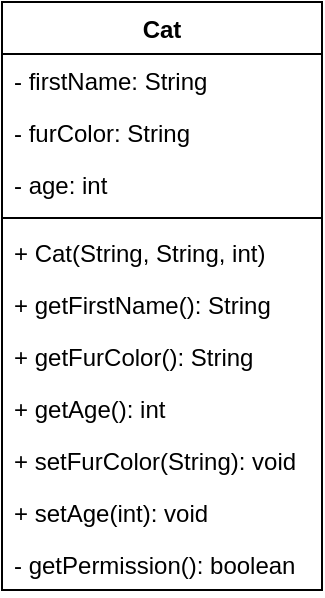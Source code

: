 <mxfile>
    <diagram id="9wYyI7e1seUCugQfKwfQ" name="Cat">
        <mxGraphModel dx="480" dy="619" grid="1" gridSize="10" guides="1" tooltips="1" connect="1" arrows="1" fold="1" page="1" pageScale="1" pageWidth="850" pageHeight="1100" math="0" shadow="0">
            <root>
                <mxCell id="0"/>
                <mxCell id="1" parent="0"/>
                <mxCell id="18" value="Cat" style="swimlane;fontStyle=1;align=center;verticalAlign=top;childLayout=stackLayout;horizontal=1;startSize=26;horizontalStack=0;resizeParent=1;resizeParentMax=0;resizeLast=0;collapsible=1;marginBottom=0;" vertex="1" parent="1">
                    <mxGeometry x="280" y="120" width="160" height="294" as="geometry">
                        <mxRectangle x="40" y="120" width="60" height="30" as="alternateBounds"/>
                    </mxGeometry>
                </mxCell>
                <mxCell id="23" value="- firstName: String" style="text;strokeColor=none;fillColor=none;align=left;verticalAlign=top;spacingLeft=4;spacingRight=4;overflow=hidden;rotatable=0;points=[[0,0.5],[1,0.5]];portConstraint=eastwest;" vertex="1" parent="18">
                    <mxGeometry y="26" width="160" height="26" as="geometry"/>
                </mxCell>
                <mxCell id="24" value="- furColor: String" style="text;strokeColor=none;fillColor=none;align=left;verticalAlign=top;spacingLeft=4;spacingRight=4;overflow=hidden;rotatable=0;points=[[0,0.5],[1,0.5]];portConstraint=eastwest;" vertex="1" parent="18">
                    <mxGeometry y="52" width="160" height="26" as="geometry"/>
                </mxCell>
                <mxCell id="19" value="- age: int" style="text;strokeColor=none;fillColor=none;align=left;verticalAlign=top;spacingLeft=4;spacingRight=4;overflow=hidden;rotatable=0;points=[[0,0.5],[1,0.5]];portConstraint=eastwest;" vertex="1" parent="18">
                    <mxGeometry y="78" width="160" height="26" as="geometry"/>
                </mxCell>
                <mxCell id="20" value="" style="line;strokeWidth=1;fillColor=none;align=left;verticalAlign=middle;spacingTop=-1;spacingLeft=3;spacingRight=3;rotatable=0;labelPosition=right;points=[];portConstraint=eastwest;strokeColor=inherit;" vertex="1" parent="18">
                    <mxGeometry y="104" width="160" height="8" as="geometry"/>
                </mxCell>
                <mxCell id="21" value="+ Cat(String, String, int)" style="text;strokeColor=none;fillColor=none;align=left;verticalAlign=top;spacingLeft=4;spacingRight=4;overflow=hidden;rotatable=0;points=[[0,0.5],[1,0.5]];portConstraint=eastwest;" vertex="1" parent="18">
                    <mxGeometry y="112" width="160" height="26" as="geometry"/>
                </mxCell>
                <mxCell id="25" value="+ getFirstName(): String" style="text;strokeColor=none;fillColor=none;align=left;verticalAlign=top;spacingLeft=4;spacingRight=4;overflow=hidden;rotatable=0;points=[[0,0.5],[1,0.5]];portConstraint=eastwest;" vertex="1" parent="18">
                    <mxGeometry y="138" width="160" height="26" as="geometry"/>
                </mxCell>
                <mxCell id="26" value="+ getFurColor(): String" style="text;strokeColor=none;fillColor=none;align=left;verticalAlign=top;spacingLeft=4;spacingRight=4;overflow=hidden;rotatable=0;points=[[0,0.5],[1,0.5]];portConstraint=eastwest;" vertex="1" parent="18">
                    <mxGeometry y="164" width="160" height="26" as="geometry"/>
                </mxCell>
                <mxCell id="27" value="+ getAge(): int" style="text;strokeColor=none;fillColor=none;align=left;verticalAlign=top;spacingLeft=4;spacingRight=4;overflow=hidden;rotatable=0;points=[[0,0.5],[1,0.5]];portConstraint=eastwest;" vertex="1" parent="18">
                    <mxGeometry y="190" width="160" height="26" as="geometry"/>
                </mxCell>
                <mxCell id="28" value="+ setFurColor(String): void" style="text;strokeColor=none;fillColor=none;align=left;verticalAlign=top;spacingLeft=4;spacingRight=4;overflow=hidden;rotatable=0;points=[[0,0.5],[1,0.5]];portConstraint=eastwest;" vertex="1" parent="18">
                    <mxGeometry y="216" width="160" height="26" as="geometry"/>
                </mxCell>
                <mxCell id="29" value="+ setAge(int): void" style="text;strokeColor=none;fillColor=none;align=left;verticalAlign=top;spacingLeft=4;spacingRight=4;overflow=hidden;rotatable=0;points=[[0,0.5],[1,0.5]];portConstraint=eastwest;" vertex="1" parent="18">
                    <mxGeometry y="242" width="160" height="26" as="geometry"/>
                </mxCell>
                <mxCell id="30" value="- getPermission(): boolean" style="text;strokeColor=none;fillColor=none;align=left;verticalAlign=top;spacingLeft=4;spacingRight=4;overflow=hidden;rotatable=0;points=[[0,0.5],[1,0.5]];portConstraint=eastwest;" vertex="1" parent="18">
                    <mxGeometry y="268" width="160" height="26" as="geometry"/>
                </mxCell>
            </root>
        </mxGraphModel>
    </diagram>
    <diagram name="App-Cat" id="wmcEbgyGcodSNuUfhM6N">
        <mxGraphModel dx="480" dy="619" grid="1" gridSize="10" guides="1" tooltips="1" connect="1" arrows="1" fold="1" page="1" pageScale="1" pageWidth="850" pageHeight="1100" math="0" shadow="0">
            <root>
                <mxCell id="Mvce1iphHakvmN95CUEy-0"/>
                <mxCell id="Mvce1iphHakvmN95CUEy-1" parent="Mvce1iphHakvmN95CUEy-0"/>
                <mxCell id="Mvce1iphHakvmN95CUEy-2" value="App" style="swimlane;fontStyle=1;align=center;verticalAlign=top;childLayout=stackLayout;horizontal=1;startSize=26;horizontalStack=0;resizeParent=1;resizeParentMax=0;resizeLast=0;collapsible=1;marginBottom=0;" vertex="1" parent="Mvce1iphHakvmN95CUEy-1">
                    <mxGeometry x="40" y="120" width="160" height="86" as="geometry"/>
                </mxCell>
                <mxCell id="Mvce1iphHakvmN95CUEy-3" value="" style="line;strokeWidth=1;fillColor=none;align=left;verticalAlign=middle;spacingTop=-1;spacingLeft=3;spacingRight=3;rotatable=0;labelPosition=right;points=[];portConstraint=eastwest;strokeColor=inherit;" vertex="1" parent="Mvce1iphHakvmN95CUEy-2">
                    <mxGeometry y="26" width="160" height="8" as="geometry"/>
                </mxCell>
                <mxCell id="Mvce1iphHakvmN95CUEy-4" value="+ main(String[]): void" style="text;strokeColor=none;fillColor=none;align=left;verticalAlign=top;spacingLeft=4;spacingRight=4;overflow=hidden;rotatable=0;points=[[0,0.5],[1,0.5]];portConstraint=eastwest;fontStyle=4" vertex="1" parent="Mvce1iphHakvmN95CUEy-2">
                    <mxGeometry y="34" width="160" height="26" as="geometry"/>
                </mxCell>
                <mxCell id="kD_lHwiuDrnmte_ve1JS-0" value="- output(String): void" style="text;strokeColor=none;fillColor=none;align=left;verticalAlign=top;spacingLeft=4;spacingRight=4;overflow=hidden;rotatable=0;points=[[0,0.5],[1,0.5]];portConstraint=eastwest;fontStyle=4" vertex="1" parent="Mvce1iphHakvmN95CUEy-2">
                    <mxGeometry y="60" width="160" height="26" as="geometry"/>
                </mxCell>
                <mxCell id="Mvce1iphHakvmN95CUEy-5" value="Cat" style="swimlane;fontStyle=1;align=center;verticalAlign=top;childLayout=stackLayout;horizontal=1;startSize=26;horizontalStack=0;resizeParent=1;resizeParentMax=0;resizeLast=0;collapsible=1;marginBottom=0;" vertex="1" parent="Mvce1iphHakvmN95CUEy-1">
                    <mxGeometry x="280" y="120" width="160" height="294" as="geometry">
                        <mxRectangle x="40" y="120" width="60" height="30" as="alternateBounds"/>
                    </mxGeometry>
                </mxCell>
                <mxCell id="Mvce1iphHakvmN95CUEy-6" value="- firstName: String" style="text;strokeColor=none;fillColor=none;align=left;verticalAlign=top;spacingLeft=4;spacingRight=4;overflow=hidden;rotatable=0;points=[[0,0.5],[1,0.5]];portConstraint=eastwest;" vertex="1" parent="Mvce1iphHakvmN95CUEy-5">
                    <mxGeometry y="26" width="160" height="26" as="geometry"/>
                </mxCell>
                <mxCell id="Mvce1iphHakvmN95CUEy-7" value="- furColor: String" style="text;strokeColor=none;fillColor=none;align=left;verticalAlign=top;spacingLeft=4;spacingRight=4;overflow=hidden;rotatable=0;points=[[0,0.5],[1,0.5]];portConstraint=eastwest;" vertex="1" parent="Mvce1iphHakvmN95CUEy-5">
                    <mxGeometry y="52" width="160" height="26" as="geometry"/>
                </mxCell>
                <mxCell id="Mvce1iphHakvmN95CUEy-8" value="- age: int" style="text;strokeColor=none;fillColor=none;align=left;verticalAlign=top;spacingLeft=4;spacingRight=4;overflow=hidden;rotatable=0;points=[[0,0.5],[1,0.5]];portConstraint=eastwest;" vertex="1" parent="Mvce1iphHakvmN95CUEy-5">
                    <mxGeometry y="78" width="160" height="26" as="geometry"/>
                </mxCell>
                <mxCell id="Mvce1iphHakvmN95CUEy-9" value="" style="line;strokeWidth=1;fillColor=none;align=left;verticalAlign=middle;spacingTop=-1;spacingLeft=3;spacingRight=3;rotatable=0;labelPosition=right;points=[];portConstraint=eastwest;strokeColor=inherit;" vertex="1" parent="Mvce1iphHakvmN95CUEy-5">
                    <mxGeometry y="104" width="160" height="8" as="geometry"/>
                </mxCell>
                <mxCell id="Mvce1iphHakvmN95CUEy-10" value="+ Cat(String, String, int)" style="text;strokeColor=none;fillColor=none;align=left;verticalAlign=top;spacingLeft=4;spacingRight=4;overflow=hidden;rotatable=0;points=[[0,0.5],[1,0.5]];portConstraint=eastwest;" vertex="1" parent="Mvce1iphHakvmN95CUEy-5">
                    <mxGeometry y="112" width="160" height="26" as="geometry"/>
                </mxCell>
                <mxCell id="Mvce1iphHakvmN95CUEy-11" value="+ getFirstName(): String" style="text;strokeColor=none;fillColor=none;align=left;verticalAlign=top;spacingLeft=4;spacingRight=4;overflow=hidden;rotatable=0;points=[[0,0.5],[1,0.5]];portConstraint=eastwest;" vertex="1" parent="Mvce1iphHakvmN95CUEy-5">
                    <mxGeometry y="138" width="160" height="26" as="geometry"/>
                </mxCell>
                <mxCell id="Mvce1iphHakvmN95CUEy-12" value="+ getFurColor(): String" style="text;strokeColor=none;fillColor=none;align=left;verticalAlign=top;spacingLeft=4;spacingRight=4;overflow=hidden;rotatable=0;points=[[0,0.5],[1,0.5]];portConstraint=eastwest;" vertex="1" parent="Mvce1iphHakvmN95CUEy-5">
                    <mxGeometry y="164" width="160" height="26" as="geometry"/>
                </mxCell>
                <mxCell id="Mvce1iphHakvmN95CUEy-13" value="+ getAge(): int" style="text;strokeColor=none;fillColor=none;align=left;verticalAlign=top;spacingLeft=4;spacingRight=4;overflow=hidden;rotatable=0;points=[[0,0.5],[1,0.5]];portConstraint=eastwest;" vertex="1" parent="Mvce1iphHakvmN95CUEy-5">
                    <mxGeometry y="190" width="160" height="26" as="geometry"/>
                </mxCell>
                <mxCell id="Mvce1iphHakvmN95CUEy-14" value="+ setFurColor(String): void" style="text;strokeColor=none;fillColor=none;align=left;verticalAlign=top;spacingLeft=4;spacingRight=4;overflow=hidden;rotatable=0;points=[[0,0.5],[1,0.5]];portConstraint=eastwest;" vertex="1" parent="Mvce1iphHakvmN95CUEy-5">
                    <mxGeometry y="216" width="160" height="26" as="geometry"/>
                </mxCell>
                <mxCell id="Mvce1iphHakvmN95CUEy-15" value="+ setAge(int): void" style="text;strokeColor=none;fillColor=none;align=left;verticalAlign=top;spacingLeft=4;spacingRight=4;overflow=hidden;rotatable=0;points=[[0,0.5],[1,0.5]];portConstraint=eastwest;" vertex="1" parent="Mvce1iphHakvmN95CUEy-5">
                    <mxGeometry y="242" width="160" height="26" as="geometry"/>
                </mxCell>
                <mxCell id="Mvce1iphHakvmN95CUEy-16" value="- getPermission(): boolean" style="text;strokeColor=none;fillColor=none;align=left;verticalAlign=top;spacingLeft=4;spacingRight=4;overflow=hidden;rotatable=0;points=[[0,0.5],[1,0.5]];portConstraint=eastwest;" vertex="1" parent="Mvce1iphHakvmN95CUEy-5">
                    <mxGeometry y="268" width="160" height="26" as="geometry"/>
                </mxCell>
                <mxCell id="HlVY0BBCsC50g_Yo-H6a-1" style="edgeStyle=none;html=1;exitX=1;exitY=0.5;exitDx=0;exitDy=0;entryX=0;entryY=0.808;entryDx=0;entryDy=0;entryPerimeter=0;" edge="1" parent="Mvce1iphHakvmN95CUEy-1" source="Mvce1iphHakvmN95CUEy-4" target="Mvce1iphHakvmN95CUEy-6">
                    <mxGeometry relative="1" as="geometry"/>
                </mxCell>
            </root>
        </mxGraphModel>
    </diagram>
</mxfile>